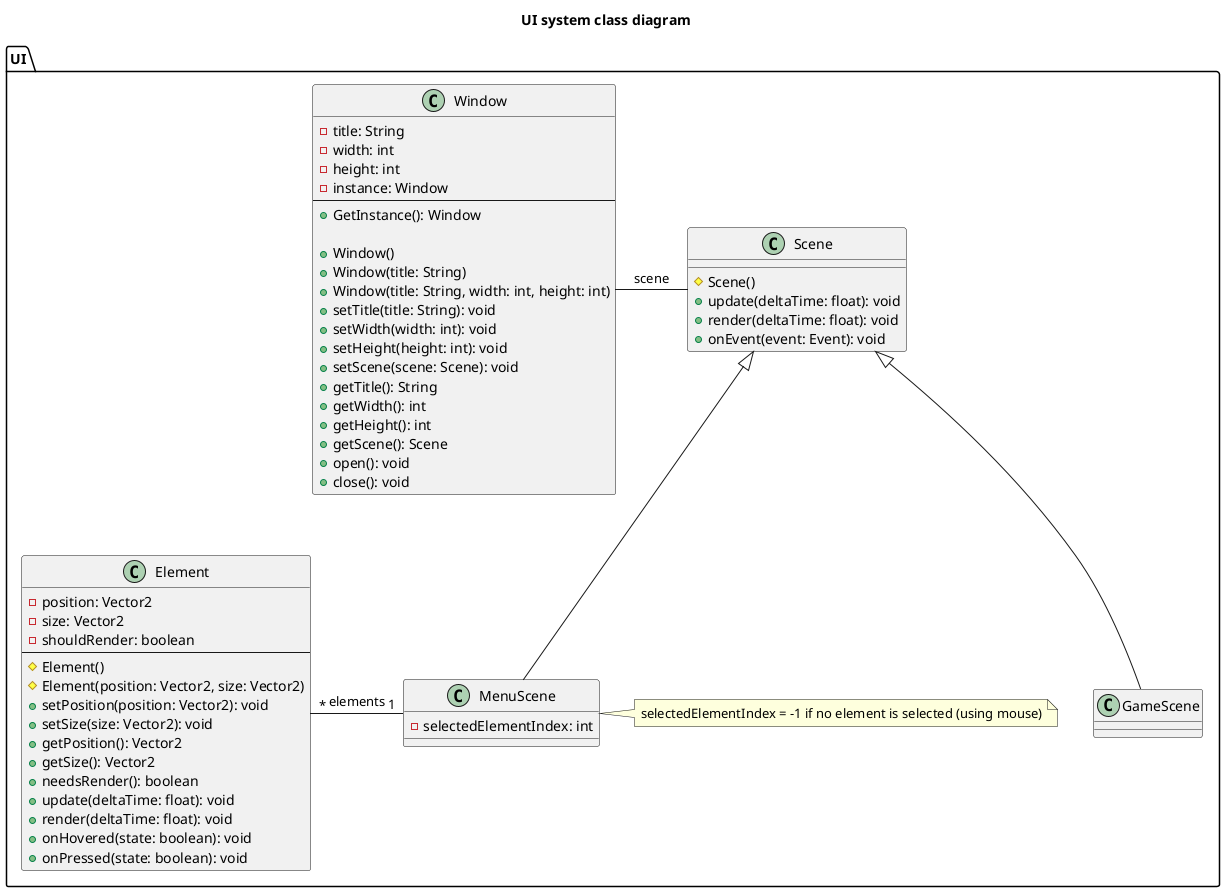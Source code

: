 @startuml
title UI system class diagram

package UI {
    class Window {
        - title: String
        - width: int
        - height: int
        - instance: Window
        ---
        + GetInstance(): Window

        + Window()
        + Window(title: String)
        + Window(title: String, width: int, height: int)
        + setTitle(title: String): void
        + setWidth(width: int): void
        + setHeight(height: int): void
        + setScene(scene: Scene): void
        + getTitle(): String
        + getWidth(): int
        + getHeight(): int
        + getScene(): Scene
        + open(): void
        + close(): void
    }

    class Scene {
        # Scene()
        + update(deltaTime: float): void
        + render(deltaTime: float): void
        + onEvent(event: Event): void
    }

    class Element {
        - position: Vector2
        - size: Vector2
        - shouldRender: boolean
        ---
        # Element()
        # Element(position: Vector2, size: Vector2)
        + setPosition(position: Vector2): void
        + setSize(size: Vector2): void
        + getPosition(): Vector2
        + getSize(): Vector2
        + needsRender(): boolean
        + update(deltaTime: float): void
        + render(deltaTime: float): void
        + onHovered(state: boolean): void
        + onPressed(state: boolean): void
    }

    class GameScene

    class MenuScene {
        - selectedElementIndex: int
    }
    note right: selectedElementIndex = -1 if no element is selected (using mouse)
}

Window -right- Scene: scene
MenuScene -up-|> Scene
GameScene -up-|> Scene

Element "*" -right- "1" MenuScene: elements

@enduml